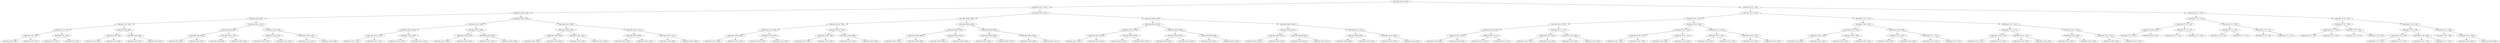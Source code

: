 digraph G{
337787423 [label="Node{data=[6105, 6105]}"]
337787423 -> 1090450053
1090450053 [label="Node{data=[4191, 4191]}"]
1090450053 -> 388123722
388123722 [label="Node{data=[1460, 1460]}"]
388123722 -> 1285619080
1285619080 [label="Node{data=[804, 804]}"]
1285619080 -> 1230488769
1230488769 [label="Node{data=[796, 796]}"]
1230488769 -> 2123005364
2123005364 [label="Node{data=[792, 792]}"]
2123005364 -> 2068790835
2068790835 [label="Node{data=[790, 790]}"]
2068790835 -> 810074223
810074223 [label="Node{data=[789, 789]}"]
2068790835 -> 1204714347
1204714347 [label="Node{data=[791, 791]}"]
2123005364 -> 1778702843
1778702843 [label="Node{data=[794, 794]}"]
1778702843 -> 1756941358
1756941358 [label="Node{data=[793, 793]}"]
1778702843 -> 512045806
512045806 [label="Node{data=[795, 795]}"]
1230488769 -> 707004278
707004278 [label="Node{data=[800, 800]}"]
707004278 -> 1722013896
1722013896 [label="Node{data=[798, 798]}"]
1722013896 -> 1221894542
1221894542 [label="Node{data=[797, 797]}"]
1722013896 -> 2146564152
2146564152 [label="Node{data=[799, 799]}"]
707004278 -> 1969512199
1969512199 [label="Node{data=[802, 802]}"]
1969512199 -> 234470651
234470651 [label="Node{data=[801, 801]}"]
1969512199 -> 1624028187
1624028187 [label="Node{data=[803, 803]}"]
1285619080 -> 269262850
269262850 [label="Node{data=[1452, 1452]}"]
269262850 -> 1195858275
1195858275 [label="Node{data=[808, 808]}"]
1195858275 -> 127482644
127482644 [label="Node{data=[806, 806]}"]
127482644 -> 40909712
40909712 [label="Node{data=[805, 805]}"]
127482644 -> 1997117292
1997117292 [label="Node{data=[807, 807]}"]
1195858275 -> 175654063
175654063 [label="Node{data=[1328, 1328]}"]
175654063 -> 1157078895
1157078895 [label="Node{data=[809, 809]}"]
175654063 -> 1196986586
1196986586 [label="Node{data=[1388, 1388]}"]
269262850 -> 2085735850
2085735850 [label="Node{data=[1456, 1456]}"]
2085735850 -> 885302195
885302195 [label="Node{data=[1454, 1454]}"]
885302195 -> 1286626979
1286626979 [label="Node{data=[1453, 1453]}"]
885302195 -> 1332599215
1332599215 [label="Node{data=[1455, 1455]}"]
2085735850 -> 1034117493
1034117493 [label="Node{data=[1458, 1458]}"]
1034117493 -> 753632329
753632329 [label="Node{data=[1457, 1457]}"]
1034117493 -> 1658884657
1658884657 [label="Node{data=[1459, 1459]}"]
388123722 -> 1138855779
1138855779 [label="Node{data=[2860, 2860]}"]
1138855779 -> 1701832355
1701832355 [label="Node{data=[2852, 2852]}"]
1701832355 -> 358018955
358018955 [label="Node{data=[2038, 2038]}"]
358018955 -> 1942066698
1942066698 [label="Node{data=[1551, 1551]}"]
1942066698 -> 1007981958
1007981958 [label="Node{data=[1522, 1522]}"]
1942066698 -> 643053145
643053145 [label="Node{data=[2037, 2037]}"]
358018955 -> 73183151
73183151 [label="Node{data=[2850, 2850]}"]
73183151 -> 2068977896
2068977896 [label="Node{data=[2105, 2105]}"]
73183151 -> 1668418209
1668418209 [label="Node{data=[2851, 2851]}"]
1701832355 -> 1678970472
1678970472 [label="Node{data=[2856, 2856]}"]
1678970472 -> 97776786
97776786 [label="Node{data=[2854, 2854]}"]
97776786 -> 1856842136
1856842136 [label="Node{data=[2853, 2853]}"]
97776786 -> 502858222
502858222 [label="Node{data=[2855, 2855]}"]
1678970472 -> 1634020471
1634020471 [label="Node{data=[2858, 2858]}"]
1634020471 -> 2064130989
2064130989 [label="Node{data=[2857, 2857]}"]
1634020471 -> 2095985853
2095985853 [label="Node{data=[2859, 2859]}"]
1138855779 -> 701344959
701344959 [label="Node{data=[2916, 2916]}"]
701344959 -> 1627601765
1627601765 [label="Node{data=[2864, 2864]}"]
1627601765 -> 1538029987
1538029987 [label="Node{data=[2862, 2862]}"]
1538029987 -> 1449846199
1449846199 [label="Node{data=[2861, 2861]}"]
1538029987 -> 310772625
310772625 [label="Node{data=[2863, 2863]}"]
1627601765 -> 1789319863
1789319863 [label="Node{data=[2881, 2881]}"]
1789319863 -> 1392498465
1392498465 [label="Node{data=[2878, 2878]}"]
1789319863 -> 1396295572
1396295572 [label="Node{data=[2915, 2915]}"]
701344959 -> 1895943401
1895943401 [label="Node{data=[3410, 3410]}"]
1895943401 -> 758043420
758043420 [label="Node{data=[2963, 2963]}"]
758043420 -> 29642567
29642567 [label="Node{data=[2961, 2961]}"]
758043420 -> 484195724
484195724 [label="Node{data=[3390, 3390]}"]
1895943401 -> 1673907322
1673907322 [label="Node{data=[3612, 3612]}"]
1673907322 -> 942167341
942167341 [label="Node{data=[3598, 3598]}"]
1673907322 -> 456493848
456493848 [label="Node{data=[3660, 3660]}"]
1090450053 -> 1719199151
1719199151 [label="Node{data=[6012, 6012]}"]
1719199151 -> 722686726
722686726 [label="Node{data=[5996, 5996]}"]
722686726 -> 1365834356
1365834356 [label="Node{data=[5786, 5786]}"]
1365834356 -> 1722996234
1722996234 [label="Node{data=[5530, 5530]}"]
1722996234 -> 1195770606
1195770606 [label="Node{data=[5468, 5468]}"]
1195770606 -> 1996284515
1996284515 [label="Node{data=[5005, 5005]}"]
1195770606 -> 1615924626
1615924626 [label="Node{data=[5519, 5519]}"]
1722996234 -> 270763284
270763284 [label="Node{data=[5784, 5784]}"]
270763284 -> 1728423052
1728423052 [label="Node{data=[5550, 5550]}"]
270763284 -> 1987821045
1987821045 [label="Node{data=[5785, 5785]}"]
1365834356 -> 514720565
514720565 [label="Node{data=[5790, 5790]}"]
514720565 -> 313077457
313077457 [label="Node{data=[5788, 5788]}"]
313077457 -> 1489160652
1489160652 [label="Node{data=[5787, 5787]}"]
313077457 -> 1937589044
1937589044 [label="Node{data=[5789, 5789]}"]
514720565 -> 497308101
497308101 [label="Node{data=[5949, 5949]}"]
497308101 -> 1176513286
1176513286 [label="Node{data=[5791, 5791]}"]
497308101 -> 149030567
149030567 [label="Node{data=[5963, 5963]}"]
722686726 -> 287277164
287277164 [label="Node{data=[6004, 6004]}"]
287277164 -> 772456947
772456947 [label="Node{data=[6000, 6000]}"]
772456947 -> 1765127983
1765127983 [label="Node{data=[5998, 5998]}"]
1765127983 -> 1912226704
1912226704 [label="Node{data=[5997, 5997]}"]
1765127983 -> 478912803
478912803 [label="Node{data=[5999, 5999]}"]
772456947 -> 1685515800
1685515800 [label="Node{data=[6002, 6002]}"]
1685515800 -> 549364086
549364086 [label="Node{data=[6001, 6001]}"]
1685515800 -> 58425394
58425394 [label="Node{data=[6003, 6003]}"]
287277164 -> 1111014343
1111014343 [label="Node{data=[6008, 6008]}"]
1111014343 -> 300780470
300780470 [label="Node{data=[6006, 6006]}"]
300780470 -> 1150103020
1150103020 [label="Node{data=[6005, 6005]}"]
300780470 -> 455630687
455630687 [label="Node{data=[6007, 6007]}"]
1111014343 -> 482949502
482949502 [label="Node{data=[6010, 6010]}"]
482949502 -> 1627697514
1627697514 [label="Node{data=[6009, 6009]}"]
482949502 -> 1279988459
1279988459 [label="Node{data=[6011, 6011]}"]
1719199151 -> 364936858
364936858 [label="Node{data=[6030, 6030]}"]
364936858 -> 1083680661
1083680661 [label="Node{data=[6022, 6022]}"]
1083680661 -> 73191692
73191692 [label="Node{data=[6016, 6016]}"]
73191692 -> 269768486
269768486 [label="Node{data=[6014, 6014]}"]
269768486 -> 112643856
112643856 [label="Node{data=[6013, 6013]}"]
269768486 -> 2069920604
2069920604 [label="Node{data=[6015, 6015]}"]
73191692 -> 433455501
433455501 [label="Node{data=[6020, 6020]}"]
433455501 -> 734648566
734648566 [label="Node{data=[6019, 6019]}"]
433455501 -> 456613072
456613072 [label="Node{data=[6021, 6021]}"]
1083680661 -> 1668644465
1668644465 [label="Node{data=[6026, 6026]}"]
1668644465 -> 1250349563
1250349563 [label="Node{data=[6024, 6024]}"]
1250349563 -> 804105781
804105781 [label="Node{data=[6023, 6023]}"]
1250349563 -> 245216964
245216964 [label="Node{data=[6025, 6025]}"]
1668644465 -> 1179895696
1179895696 [label="Node{data=[6028, 6028]}"]
1179895696 -> 984010664
984010664 [label="Node{data=[6027, 6027]}"]
1179895696 -> 2029535951
2029535951 [label="Node{data=[6029, 6029]}"]
364936858 -> 456192130
456192130 [label="Node{data=[6038, 6038]}"]
456192130 -> 1132972851
1132972851 [label="Node{data=[6034, 6034]}"]
1132972851 -> 1339070308
1339070308 [label="Node{data=[6032, 6032]}"]
1339070308 -> 1971608171
1971608171 [label="Node{data=[6031, 6031]}"]
1339070308 -> 1764491449
1764491449 [label="Node{data=[6033, 6033]}"]
1132972851 -> 344948988
344948988 [label="Node{data=[6036, 6036]}"]
344948988 -> 1605328574
1605328574 [label="Node{data=[6035, 6035]}"]
344948988 -> 145686562
145686562 [label="Node{data=[6037, 6037]}"]
456192130 -> 26206278
26206278 [label="Node{data=[6101, 6101]}"]
26206278 -> 1768884459
1768884459 [label="Node{data=[6099, 6099]}"]
1768884459 -> 1276178902
1276178902 [label="Node{data=[6086, 6086]}"]
1768884459 -> 1020151398
1020151398 [label="Node{data=[6100, 6100]}"]
26206278 -> 1111301225
1111301225 [label="Node{data=[6103, 6103]}"]
1111301225 -> 1392798869
1392798869 [label="Node{data=[6102, 6102]}"]
1111301225 -> 408009058
408009058 [label="Node{data=[6104, 6104]}"]
337787423 -> 1457660280
1457660280 [label="Node{data=[7502, 7502]}"]
1457660280 -> 2090250649
2090250649 [label="Node{data=[7357, 7357]}"]
2090250649 -> 210115162
210115162 [label="Node{data=[7341, 7341]}"]
210115162 -> 420030465
420030465 [label="Node{data=[6113, 6113]}"]
420030465 -> 1579623353
1579623353 [label="Node{data=[6109, 6109]}"]
1579623353 -> 401890205
401890205 [label="Node{data=[6107, 6107]}"]
401890205 -> 731695091
731695091 [label="Node{data=[6106, 6106]}"]
401890205 -> 2072357793
2072357793 [label="Node{data=[6108, 6108]}"]
1579623353 -> 475559299
475559299 [label="Node{data=[6111, 6111]}"]
475559299 -> 700841254
700841254 [label="Node{data=[6110, 6110]}"]
475559299 -> 1688929458
1688929458 [label="Node{data=[6112, 6112]}"]
420030465 -> 841311013
841311013 [label="Node{data=[7337, 7337]}"]
841311013 -> 1838083215
1838083215 [label="Node{data=[7335, 7335]}"]
1838083215 -> 1805914325
1805914325 [label="Node{data=[7220, 7220]}"]
1838083215 -> 1469454215
1469454215 [label="Node{data=[7336, 7336]}"]
841311013 -> 1311992347
1311992347 [label="Node{data=[7339, 7339]}"]
1311992347 -> 1413680582
1413680582 [label="Node{data=[7338, 7338]}"]
1311992347 -> 531275043
531275043 [label="Node{data=[7340, 7340]}"]
210115162 -> 2020051838
2020051838 [label="Node{data=[7349, 7349]}"]
2020051838 -> 760305115
760305115 [label="Node{data=[7345, 7345]}"]
760305115 -> 1630552202
1630552202 [label="Node{data=[7343, 7343]}"]
1630552202 -> 716737034
716737034 [label="Node{data=[7342, 7342]}"]
1630552202 -> 1858132056
1858132056 [label="Node{data=[7344, 7344]}"]
760305115 -> 1234745302
1234745302 [label="Node{data=[7347, 7347]}"]
1234745302 -> 709859967
709859967 [label="Node{data=[7346, 7346]}"]
1234745302 -> 1154072038
1154072038 [label="Node{data=[7348, 7348]}"]
2020051838 -> 740540223
740540223 [label="Node{data=[7353, 7353]}"]
740540223 -> 545889130
545889130 [label="Node{data=[7351, 7351]}"]
545889130 -> 1992520038
1992520038 [label="Node{data=[7350, 7350]}"]
545889130 -> 2137838805
2137838805 [label="Node{data=[7352, 7352]}"]
740540223 -> 1317492288
1317492288 [label="Node{data=[7355, 7355]}"]
1317492288 -> 574215729
574215729 [label="Node{data=[7354, 7354]}"]
1317492288 -> 1327291217
1327291217 [label="Node{data=[7356, 7356]}"]
2090250649 -> 1448043547
1448043547 [label="Node{data=[7373, 7373]}"]
1448043547 -> 579739076
579739076 [label="Node{data=[7365, 7365]}"]
579739076 -> 1324011514
1324011514 [label="Node{data=[7361, 7361]}"]
1324011514 -> 1736786725
1736786725 [label="Node{data=[7359, 7359]}"]
1736786725 -> 1246207090
1246207090 [label="Node{data=[7358, 7358]}"]
1736786725 -> 410376387
410376387 [label="Node{data=[7360, 7360]}"]
1324011514 -> 7881000
7881000 [label="Node{data=[7363, 7363]}"]
7881000 -> 1302967913
1302967913 [label="Node{data=[7362, 7362]}"]
7881000 -> 1006311330
1006311330 [label="Node{data=[7364, 7364]}"]
579739076 -> 226391006
226391006 [label="Node{data=[7369, 7369]}"]
226391006 -> 1338839640
1338839640 [label="Node{data=[7367, 7367]}"]
1338839640 -> 1339555638
1339555638 [label="Node{data=[7366, 7366]}"]
1338839640 -> 754104169
754104169 [label="Node{data=[7368, 7368]}"]
226391006 -> 1382863274
1382863274 [label="Node{data=[7371, 7371]}"]
1382863274 -> 1964267117
1964267117 [label="Node{data=[7370, 7370]}"]
1382863274 -> 97139126
97139126 [label="Node{data=[7372, 7372]}"]
1448043547 -> 1010474905
1010474905 [label="Node{data=[7381, 7381]}"]
1010474905 -> 149944373
149944373 [label="Node{data=[7377, 7377]}"]
149944373 -> 1604280443
1604280443 [label="Node{data=[7375, 7375]}"]
1604280443 -> 189593015
189593015 [label="Node{data=[7374, 7374]}"]
1604280443 -> 1667392784
1667392784 [label="Node{data=[7376, 7376]}"]
149944373 -> 339412761
339412761 [label="Node{data=[7379, 7379]}"]
339412761 -> 813904221
813904221 [label="Node{data=[7378, 7378]}"]
339412761 -> 1544457143
1544457143 [label="Node{data=[7380, 7380]}"]
1010474905 -> 750010307
750010307 [label="Node{data=[7385, 7385]}"]
750010307 -> 1627125379
1627125379 [label="Node{data=[7383, 7383]}"]
1627125379 -> 1230711320
1230711320 [label="Node{data=[7382, 7382]}"]
1627125379 -> 1637897143
1637897143 [label="Node{data=[7384, 7384]}"]
750010307 -> 1818702439
1818702439 [label="Node{data=[7387, 7387]}"]
1818702439 -> 1402441350
1402441350 [label="Node{data=[7386, 7386]}"]
1818702439 -> 1133274374
1133274374 [label="Node{data=[7443, 7443]}"]
1457660280 -> 550681387
550681387 [label="Node{data=[7722, 7722]}"]
550681387 -> 1978876252
1978876252 [label="Node{data=[7714, 7714]}"]
1978876252 -> 452920026
452920026 [label="Node{data=[7710, 7710]}"]
452920026 -> 981201110
981201110 [label="Node{data=[7548, 7548]}"]
981201110 -> 264576849
264576849 [label="Node{data=[7513, 7513]}"]
981201110 -> 1616074324
1616074324 [label="Node{data=[7624, 7624]}"]
452920026 -> 39350614
39350614 [label="Node{data=[7712, 7712]}"]
39350614 -> 1732299915
1732299915 [label="Node{data=[7711, 7711]}"]
39350614 -> 1087928485
1087928485 [label="Node{data=[7713, 7713]}"]
1978876252 -> 977495836
977495836 [label="Node{data=[7718, 7718]}"]
977495836 -> 2068870083
2068870083 [label="Node{data=[7716, 7716]}"]
2068870083 -> 446028982
446028982 [label="Node{data=[7715, 7715]}"]
2068870083 -> 420188689
420188689 [label="Node{data=[7717, 7717]}"]
977495836 -> 944864683
944864683 [label="Node{data=[7720, 7720]}"]
944864683 -> 1088933641
1088933641 [label="Node{data=[7719, 7719]}"]
944864683 -> 1948502991
1948502991 [label="Node{data=[7721, 7721]}"]
550681387 -> 830293056
830293056 [label="Node{data=[7730, 7730]}"]
830293056 -> 49466337
49466337 [label="Node{data=[7726, 7726]}"]
49466337 -> 2090058545
2090058545 [label="Node{data=[7724, 7724]}"]
2090058545 -> 377750239
377750239 [label="Node{data=[7723, 7723]}"]
2090058545 -> 1300241163
1300241163 [label="Node{data=[7725, 7725]}"]
49466337 -> 1496939673
1496939673 [label="Node{data=[7728, 7728]}"]
1496939673 -> 995210948
995210948 [label="Node{data=[7727, 7727]}"]
1496939673 -> 234211723
234211723 [label="Node{data=[7729, 7729]}"]
830293056 -> 1088471933
1088471933 [label="Node{data=[7738, 7738]}"]
1088471933 -> 1387246156
1387246156 [label="Node{data=[7734, 7734]}"]
1387246156 -> 1686030667
1686030667 [label="Node{data=[7732, 7732]}"]
1686030667 -> 1206185438
1206185438 [label="Node{data=[7731, 7731]}"]
1686030667 -> 31012212
31012212 [label="Node{data=[7733, 7733]}"]
1387246156 -> 785107665
785107665 [label="Node{data=[7736, 7736]}"]
785107665 -> 1013807826
1013807826 [label="Node{data=[7735, 7735]}"]
785107665 -> 1552411292
1552411292 [label="Node{data=[7737, 7737]}"]
1088471933 -> 347932397
347932397 [label="Node{data=[7759, 7759]}"]
347932397 -> 1691409385
1691409385 [label="Node{data=[7739, 7739]}"]
347932397 -> 859608651
859608651 [label="Node{data=[8755, 8755]}"]
859608651 -> 1351375290
1351375290 [label="Node{data=[7992, 7992]}"]
859608651 -> 754624296
754624296 [label="Node{data=[8799, 8799]}"]
}